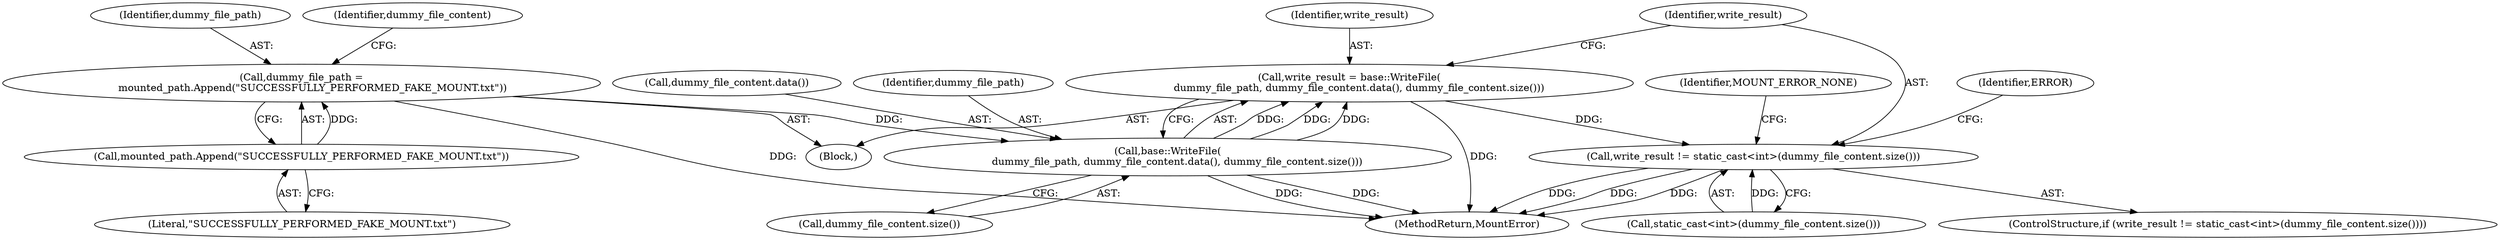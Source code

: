 digraph "0_Chrome_7e995b26a5a503adefc0ad40435f7e16a45434c2_2@API" {
"1000131" [label="(Call,write_result = base::WriteFile(\n      dummy_file_path, dummy_file_content.data(), dummy_file_content.size()))"];
"1000133" [label="(Call,base::WriteFile(\n      dummy_file_path, dummy_file_content.data(), dummy_file_content.size()))"];
"1000122" [label="(Call,dummy_file_path =\n       mounted_path.Append(\"SUCCESSFULLY_PERFORMED_FAKE_MOUNT.txt\"))"];
"1000124" [label="(Call,mounted_path.Append(\"SUCCESSFULLY_PERFORMED_FAKE_MOUNT.txt\"))"];
"1000138" [label="(Call,write_result != static_cast<int>(dummy_file_content.size()))"];
"1000133" [label="(Call,base::WriteFile(\n      dummy_file_path, dummy_file_content.data(), dummy_file_content.size()))"];
"1000135" [label="(Call,dummy_file_content.data())"];
"1000134" [label="(Identifier,dummy_file_path)"];
"1000154" [label="(MethodReturn,MountError)"];
"1000137" [label="(ControlStructure,if (write_result != static_cast<int>(dummy_file_content.size())))"];
"1000146" [label="(Identifier,ERROR)"];
"1000122" [label="(Call,dummy_file_path =\n       mounted_path.Append(\"SUCCESSFULLY_PERFORMED_FAKE_MOUNT.txt\"))"];
"1000138" [label="(Call,write_result != static_cast<int>(dummy_file_content.size()))"];
"1000128" [label="(Identifier,dummy_file_content)"];
"1000140" [label="(Call,static_cast<int>(dummy_file_content.size()))"];
"1000125" [label="(Literal,\"SUCCESSFULLY_PERFORMED_FAKE_MOUNT.txt\")"];
"1000153" [label="(Identifier,MOUNT_ERROR_NONE)"];
"1000103" [label="(Block,)"];
"1000132" [label="(Identifier,write_result)"];
"1000123" [label="(Identifier,dummy_file_path)"];
"1000139" [label="(Identifier,write_result)"];
"1000124" [label="(Call,mounted_path.Append(\"SUCCESSFULLY_PERFORMED_FAKE_MOUNT.txt\"))"];
"1000131" [label="(Call,write_result = base::WriteFile(\n      dummy_file_path, dummy_file_content.data(), dummy_file_content.size()))"];
"1000136" [label="(Call,dummy_file_content.size())"];
"1000131" -> "1000103"  [label="AST: "];
"1000131" -> "1000133"  [label="CFG: "];
"1000132" -> "1000131"  [label="AST: "];
"1000133" -> "1000131"  [label="AST: "];
"1000139" -> "1000131"  [label="CFG: "];
"1000131" -> "1000154"  [label="DDG: "];
"1000133" -> "1000131"  [label="DDG: "];
"1000133" -> "1000131"  [label="DDG: "];
"1000133" -> "1000131"  [label="DDG: "];
"1000131" -> "1000138"  [label="DDG: "];
"1000133" -> "1000136"  [label="CFG: "];
"1000134" -> "1000133"  [label="AST: "];
"1000135" -> "1000133"  [label="AST: "];
"1000136" -> "1000133"  [label="AST: "];
"1000133" -> "1000154"  [label="DDG: "];
"1000133" -> "1000154"  [label="DDG: "];
"1000122" -> "1000133"  [label="DDG: "];
"1000122" -> "1000103"  [label="AST: "];
"1000122" -> "1000124"  [label="CFG: "];
"1000123" -> "1000122"  [label="AST: "];
"1000124" -> "1000122"  [label="AST: "];
"1000128" -> "1000122"  [label="CFG: "];
"1000122" -> "1000154"  [label="DDG: "];
"1000124" -> "1000122"  [label="DDG: "];
"1000124" -> "1000125"  [label="CFG: "];
"1000125" -> "1000124"  [label="AST: "];
"1000138" -> "1000137"  [label="AST: "];
"1000138" -> "1000140"  [label="CFG: "];
"1000139" -> "1000138"  [label="AST: "];
"1000140" -> "1000138"  [label="AST: "];
"1000146" -> "1000138"  [label="CFG: "];
"1000153" -> "1000138"  [label="CFG: "];
"1000138" -> "1000154"  [label="DDG: "];
"1000138" -> "1000154"  [label="DDG: "];
"1000138" -> "1000154"  [label="DDG: "];
"1000140" -> "1000138"  [label="DDG: "];
}
